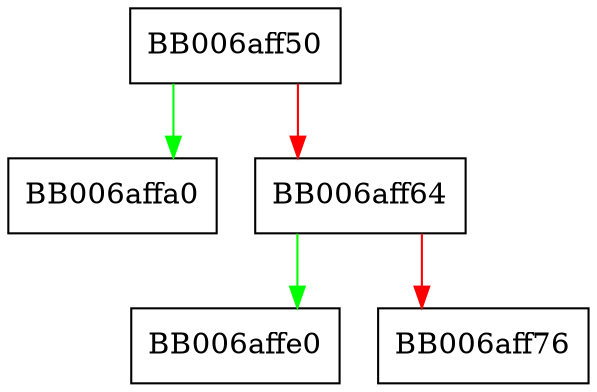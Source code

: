 digraph dh_spki_pub_to_der {
  node [shape="box"];
  graph [splines=ortho];
  BB006aff50 -> BB006affa0 [color="green"];
  BB006aff50 -> BB006aff64 [color="red"];
  BB006aff64 -> BB006affe0 [color="green"];
  BB006aff64 -> BB006aff76 [color="red"];
}